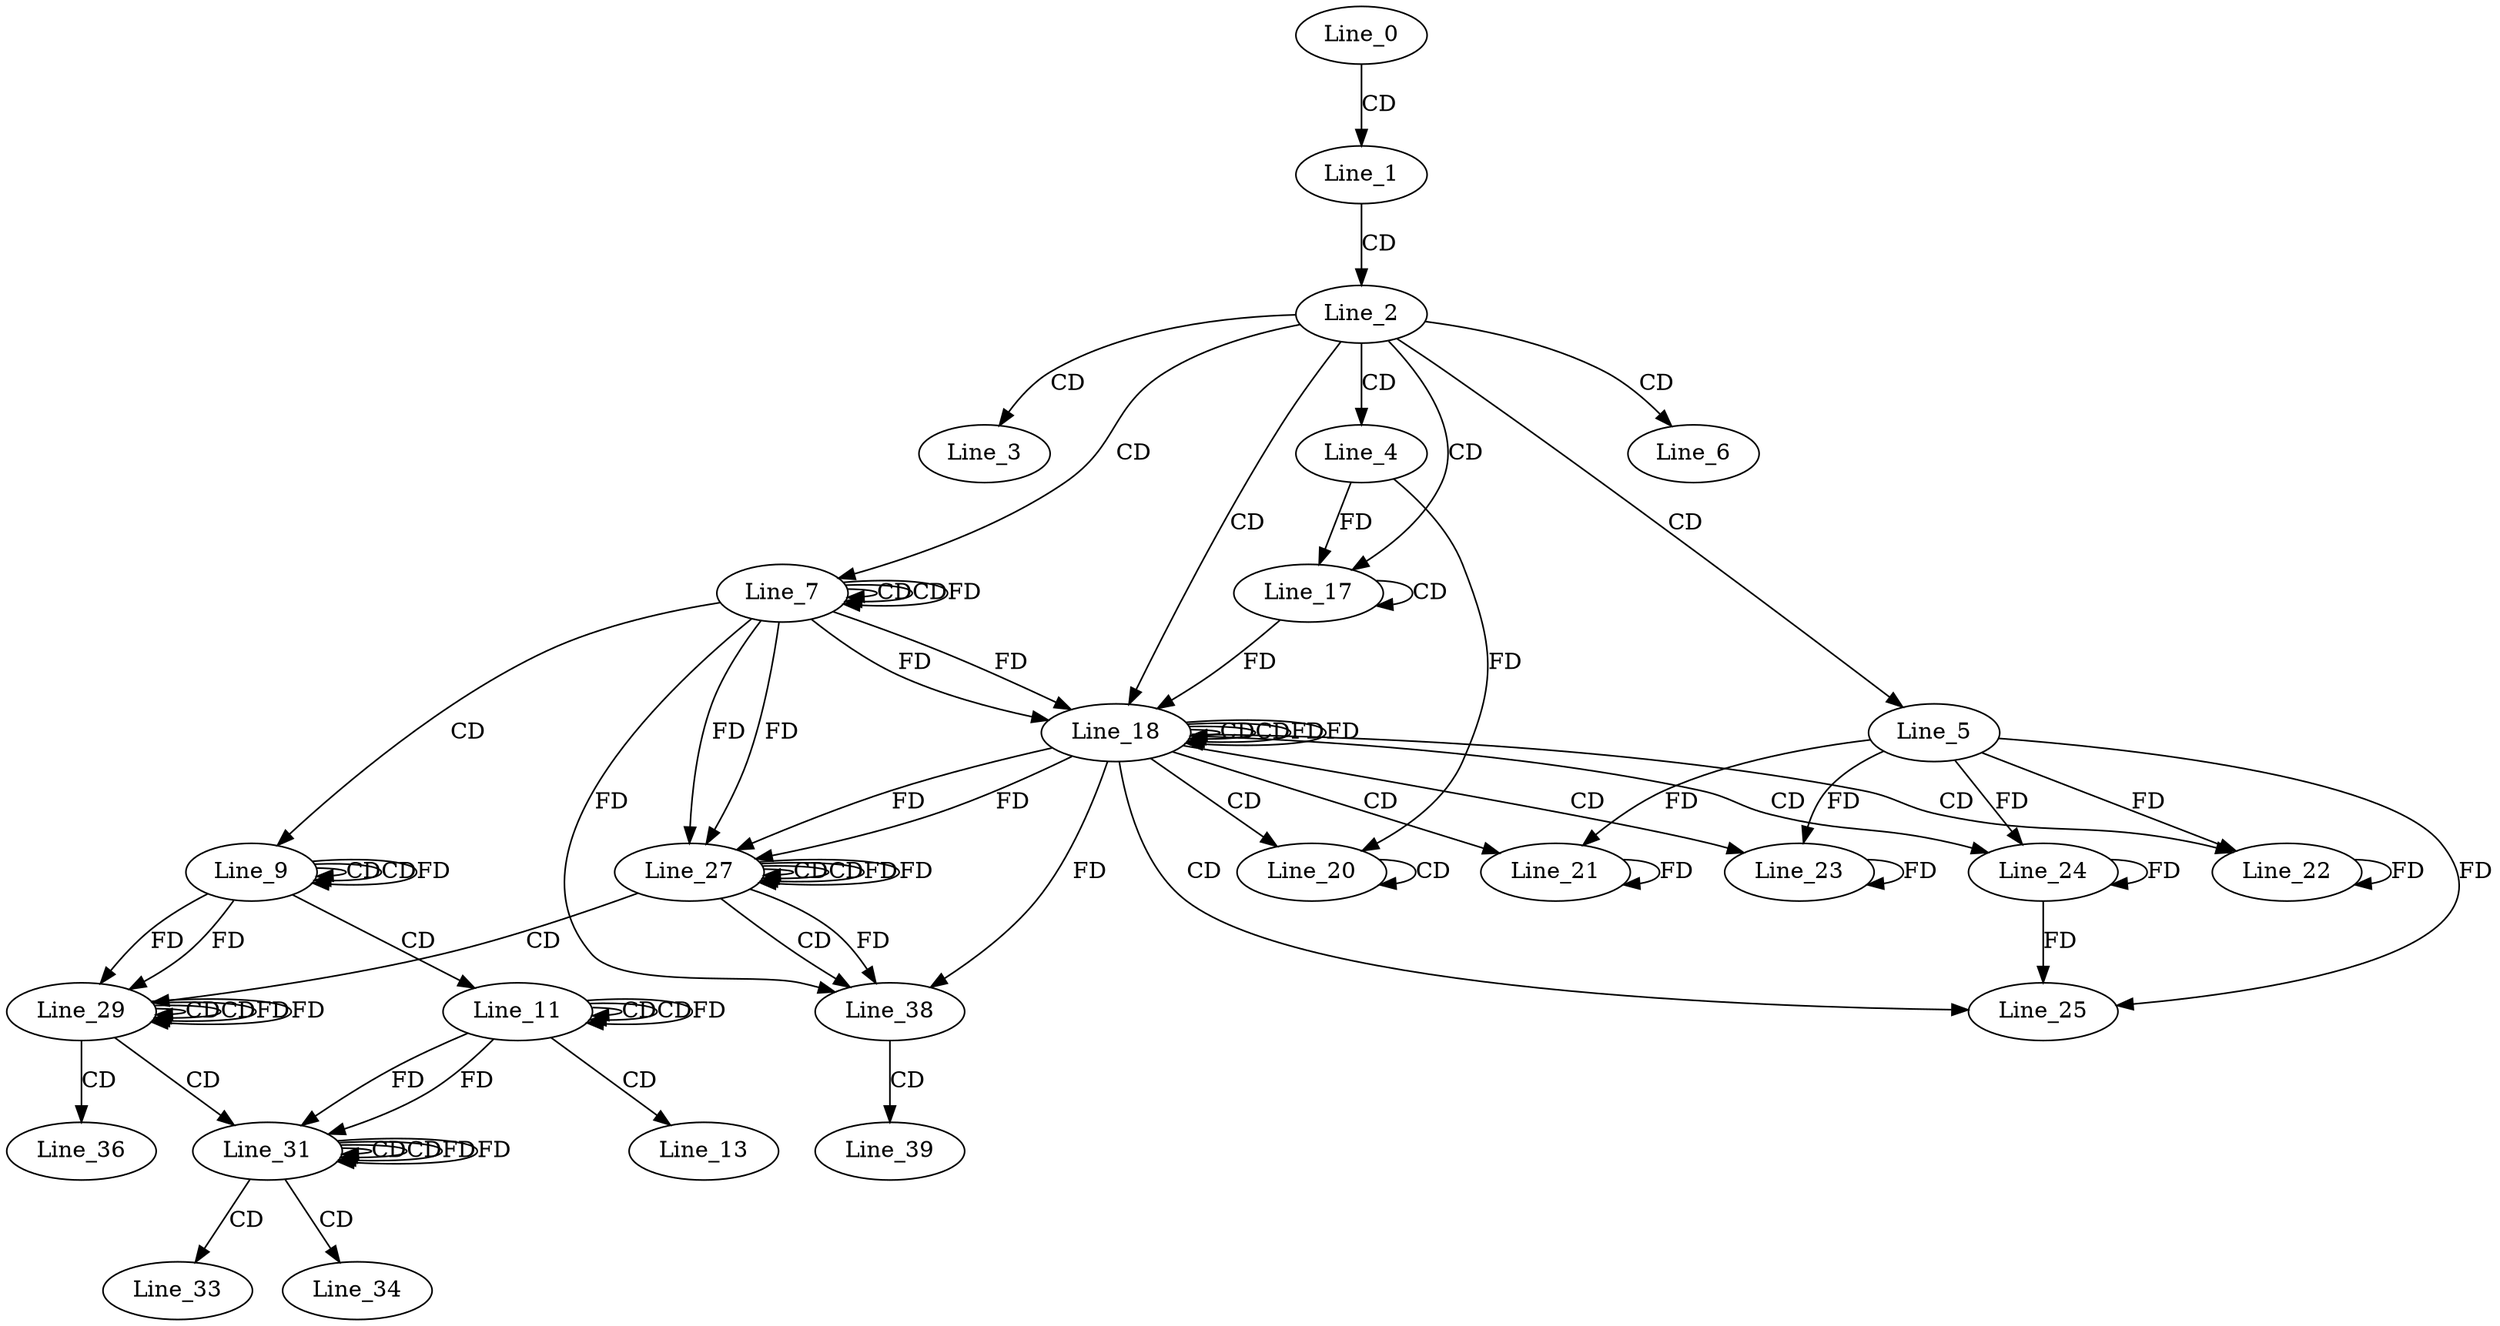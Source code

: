digraph G {
  Line_0;
  Line_1;
  Line_2;
  Line_3;
  Line_4;
  Line_5;
  Line_6;
  Line_7;
  Line_7;
  Line_7;
  Line_9;
  Line_9;
  Line_9;
  Line_11;
  Line_11;
  Line_11;
  Line_13;
  Line_17;
  Line_17;
  Line_18;
  Line_18;
  Line_18;
  Line_18;
  Line_20;
  Line_20;
  Line_20;
  Line_21;
  Line_22;
  Line_23;
  Line_24;
  Line_24;
  Line_25;
  Line_27;
  Line_27;
  Line_27;
  Line_29;
  Line_29;
  Line_29;
  Line_31;
  Line_31;
  Line_31;
  Line_33;
  Line_34;
  Line_36;
  Line_38;
  Line_39;
  Line_0 -> Line_1 [ label="CD" ];
  Line_1 -> Line_2 [ label="CD" ];
  Line_2 -> Line_3 [ label="CD" ];
  Line_2 -> Line_4 [ label="CD" ];
  Line_2 -> Line_5 [ label="CD" ];
  Line_2 -> Line_6 [ label="CD" ];
  Line_2 -> Line_7 [ label="CD" ];
  Line_7 -> Line_7 [ label="CD" ];
  Line_7 -> Line_7 [ label="CD" ];
  Line_7 -> Line_7 [ label="FD" ];
  Line_7 -> Line_9 [ label="CD" ];
  Line_9 -> Line_9 [ label="CD" ];
  Line_9 -> Line_9 [ label="CD" ];
  Line_9 -> Line_9 [ label="FD" ];
  Line_9 -> Line_11 [ label="CD" ];
  Line_11 -> Line_11 [ label="CD" ];
  Line_11 -> Line_11 [ label="CD" ];
  Line_11 -> Line_11 [ label="FD" ];
  Line_11 -> Line_13 [ label="CD" ];
  Line_2 -> Line_17 [ label="CD" ];
  Line_17 -> Line_17 [ label="CD" ];
  Line_4 -> Line_17 [ label="FD" ];
  Line_2 -> Line_18 [ label="CD" ];
  Line_18 -> Line_18 [ label="CD" ];
  Line_7 -> Line_18 [ label="FD" ];
  Line_17 -> Line_18 [ label="FD" ];
  Line_18 -> Line_18 [ label="CD" ];
  Line_18 -> Line_18 [ label="FD" ];
  Line_7 -> Line_18 [ label="FD" ];
  Line_18 -> Line_20 [ label="CD" ];
  Line_20 -> Line_20 [ label="CD" ];
  Line_4 -> Line_20 [ label="FD" ];
  Line_18 -> Line_21 [ label="CD" ];
  Line_21 -> Line_21 [ label="FD" ];
  Line_5 -> Line_21 [ label="FD" ];
  Line_18 -> Line_22 [ label="CD" ];
  Line_22 -> Line_22 [ label="FD" ];
  Line_5 -> Line_22 [ label="FD" ];
  Line_18 -> Line_23 [ label="CD" ];
  Line_23 -> Line_23 [ label="FD" ];
  Line_5 -> Line_23 [ label="FD" ];
  Line_18 -> Line_24 [ label="CD" ];
  Line_24 -> Line_24 [ label="FD" ];
  Line_5 -> Line_24 [ label="FD" ];
  Line_18 -> Line_25 [ label="CD" ];
  Line_24 -> Line_25 [ label="FD" ];
  Line_5 -> Line_25 [ label="FD" ];
  Line_27 -> Line_27 [ label="CD" ];
  Line_18 -> Line_27 [ label="FD" ];
  Line_7 -> Line_27 [ label="FD" ];
  Line_27 -> Line_27 [ label="CD" ];
  Line_27 -> Line_27 [ label="FD" ];
  Line_18 -> Line_27 [ label="FD" ];
  Line_7 -> Line_27 [ label="FD" ];
  Line_27 -> Line_29 [ label="CD" ];
  Line_29 -> Line_29 [ label="CD" ];
  Line_9 -> Line_29 [ label="FD" ];
  Line_29 -> Line_29 [ label="CD" ];
  Line_29 -> Line_29 [ label="FD" ];
  Line_9 -> Line_29 [ label="FD" ];
  Line_29 -> Line_31 [ label="CD" ];
  Line_31 -> Line_31 [ label="CD" ];
  Line_11 -> Line_31 [ label="FD" ];
  Line_31 -> Line_31 [ label="CD" ];
  Line_31 -> Line_31 [ label="FD" ];
  Line_11 -> Line_31 [ label="FD" ];
  Line_31 -> Line_33 [ label="CD" ];
  Line_31 -> Line_34 [ label="CD" ];
  Line_29 -> Line_36 [ label="CD" ];
  Line_27 -> Line_38 [ label="CD" ];
  Line_27 -> Line_38 [ label="FD" ];
  Line_18 -> Line_38 [ label="FD" ];
  Line_7 -> Line_38 [ label="FD" ];
  Line_38 -> Line_39 [ label="CD" ];
  Line_18 -> Line_18 [ label="FD" ];
  Line_27 -> Line_27 [ label="FD" ];
  Line_29 -> Line_29 [ label="FD" ];
  Line_31 -> Line_31 [ label="FD" ];
}
